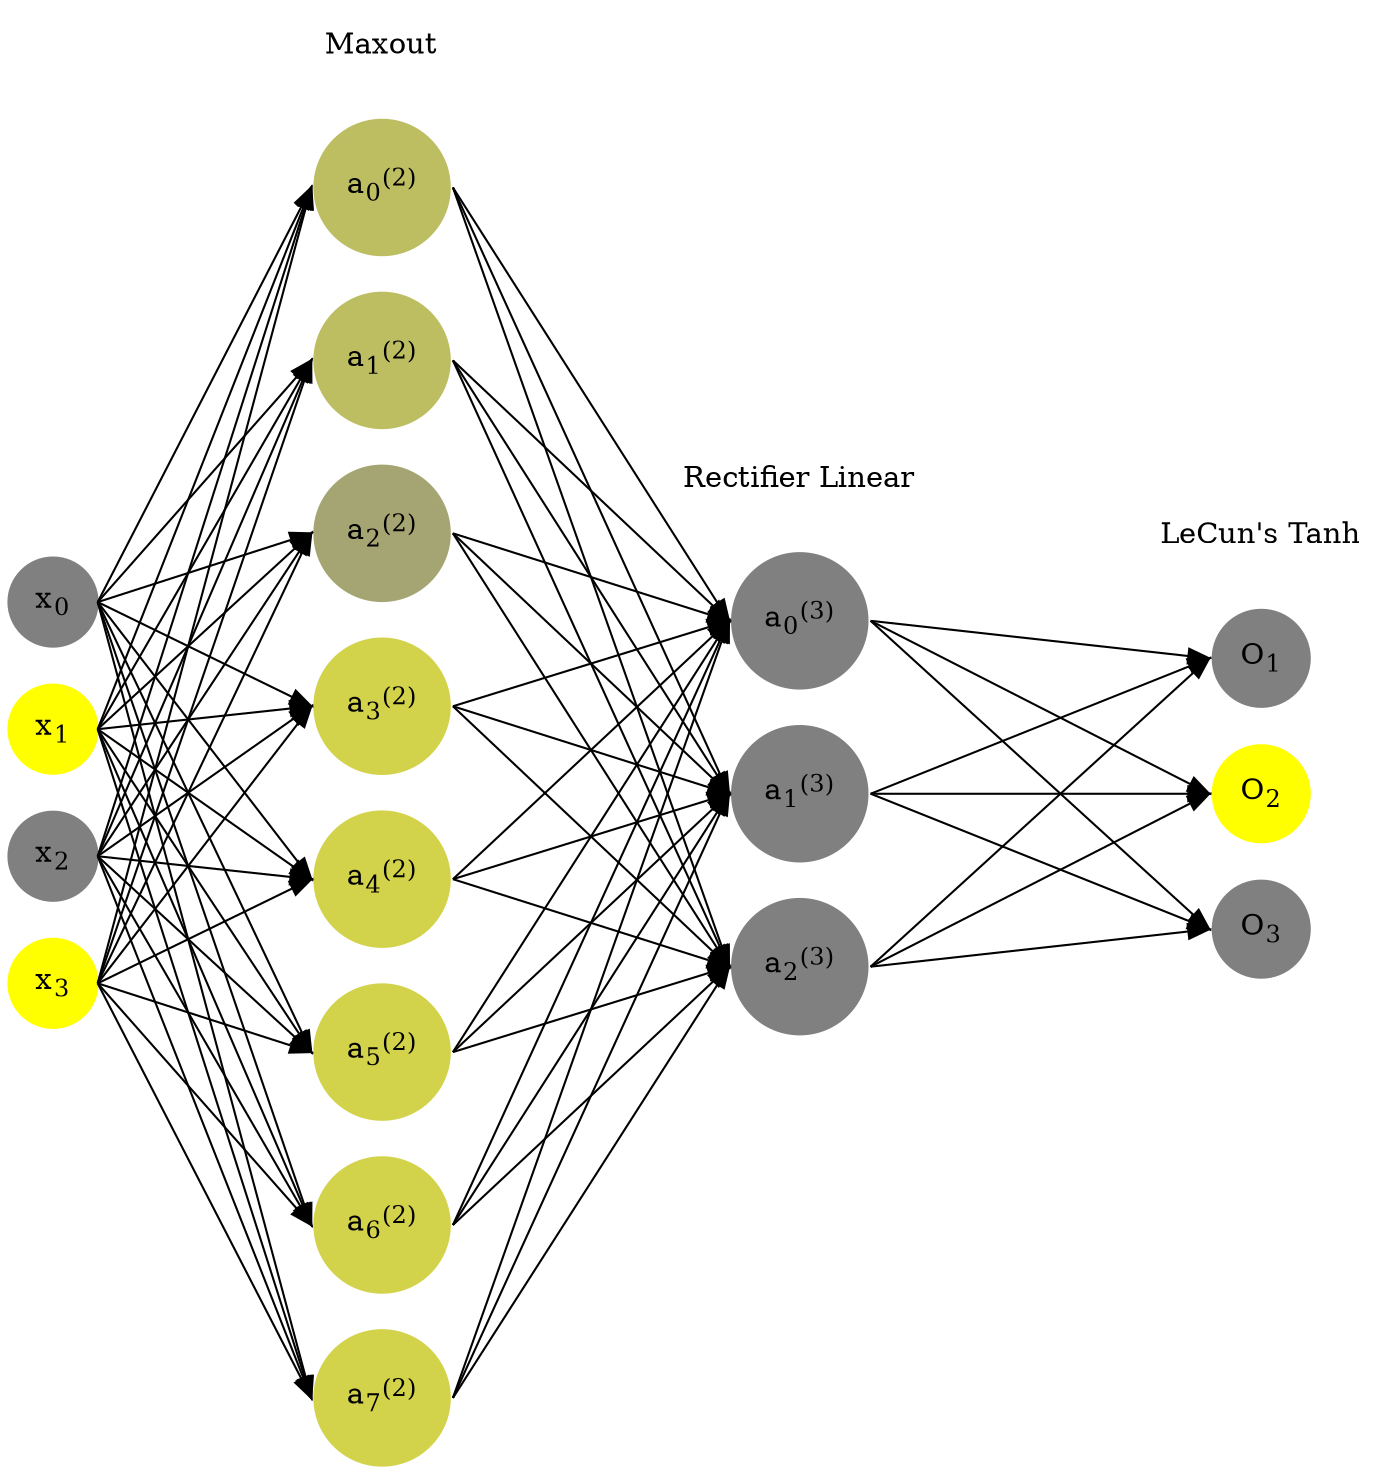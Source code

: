 digraph G {
	rankdir = LR;
	splines=false;
	edge[style=invis];
	ranksep= 1.4;
	{
	node [shape=circle, color="0.1667, 0.0, 0.5", style=filled, fillcolor="0.1667, 0.0, 0.5"];
	x0 [label=<x<sub>0</sub>>];
	}
	{
	node [shape=circle, color="0.1667, 1.0, 1.0", style=filled, fillcolor="0.1667, 1.0, 1.0"];
	x1 [label=<x<sub>1</sub>>];
	}
	{
	node [shape=circle, color="0.1667, 0.0, 0.5", style=filled, fillcolor="0.1667, 0.0, 0.5"];
	x2 [label=<x<sub>2</sub>>];
	}
	{
	node [shape=circle, color="0.1667, 1.0, 1.0", style=filled, fillcolor="0.1667, 1.0, 1.0"];
	x3 [label=<x<sub>3</sub>>];
	}
	{
	node [shape=circle, color="0.1667, 0.477051, 0.738526", style=filled, fillcolor="0.1667, 0.477051, 0.738526"];
	a02 [label=<a<sub>0</sub><sup>(2)</sup>>];
	}
	{
	node [shape=circle, color="0.1667, 0.477051, 0.738526", style=filled, fillcolor="0.1667, 0.477051, 0.738526"];
	a12 [label=<a<sub>1</sub><sup>(2)</sup>>];
	}
	{
	node [shape=circle, color="0.1667, 0.296794, 0.648397", style=filled, fillcolor="0.1667, 0.296794, 0.648397"];
	a22 [label=<a<sub>2</sub><sup>(2)</sup>>];
	}
	{
	node [shape=circle, color="0.1667, 0.642068, 0.821034", style=filled, fillcolor="0.1667, 0.642068, 0.821034"];
	a32 [label=<a<sub>3</sub><sup>(2)</sup>>];
	}
	{
	node [shape=circle, color="0.1667, 0.642068, 0.821034", style=filled, fillcolor="0.1667, 0.642068, 0.821034"];
	a42 [label=<a<sub>4</sub><sup>(2)</sup>>];
	}
	{
	node [shape=circle, color="0.1667, 0.642068, 0.821034", style=filled, fillcolor="0.1667, 0.642068, 0.821034"];
	a52 [label=<a<sub>5</sub><sup>(2)</sup>>];
	}
	{
	node [shape=circle, color="0.1667, 0.642068, 0.821034", style=filled, fillcolor="0.1667, 0.642068, 0.821034"];
	a62 [label=<a<sub>6</sub><sup>(2)</sup>>];
	}
	{
	node [shape=circle, color="0.1667, 0.642068, 0.821034", style=filled, fillcolor="0.1667, 0.642068, 0.821034"];
	a72 [label=<a<sub>7</sub><sup>(2)</sup>>];
	}
	{
	node [shape=circle, color="0.1667, 0.000000, 0.500000", style=filled, fillcolor="0.1667, 0.000000, 0.500000"];
	a03 [label=<a<sub>0</sub><sup>(3)</sup>>];
	}
	{
	node [shape=circle, color="0.1667, 0.000000, 0.500000", style=filled, fillcolor="0.1667, 0.000000, 0.500000"];
	a13 [label=<a<sub>1</sub><sup>(3)</sup>>];
	}
	{
	node [shape=circle, color="0.1667, 0.000000, 0.500000", style=filled, fillcolor="0.1667, 0.000000, 0.500000"];
	a23 [label=<a<sub>2</sub><sup>(3)</sup>>];
	}
	{
	node [shape=circle, color="0.1667, 0.0, 0.5", style=filled, fillcolor="0.1667, 0.0, 0.5"];
	O1 [label=<O<sub>1</sub>>];
	}
	{
	node [shape=circle, color="0.1667, 1.0, 1.0", style=filled, fillcolor="0.1667, 1.0, 1.0"];
	O2 [label=<O<sub>2</sub>>];
	}
	{
	node [shape=circle, color="0.1667, 0.0, 0.5", style=filled, fillcolor="0.1667, 0.0, 0.5"];
	O3 [label=<O<sub>3</sub>>];
	}
	{
	rank=same;
	x0->x1->x2->x3;
	}
	{
	rank=same;
	a02->a12->a22->a32->a42->a52->a62->a72;
	}
	{
	rank=same;
	a03->a13->a23;
	}
	{
	rank=same;
	O1->O2->O3;
	}
	l1 [shape=plaintext,label="Maxout"];
	l1->a02;
	{rank=same; l1;a02};
	l2 [shape=plaintext,label="Rectifier Linear"];
	l2->a03;
	{rank=same; l2;a03};
	l3 [shape=plaintext,label="LeCun's Tanh"];
	l3->O1;
	{rank=same; l3;O1};
edge[style=solid, tailport=e, headport=w];
	{x0;x1;x2;x3} -> {a02;a12;a22;a32;a42;a52;a62;a72};
	{a02;a12;a22;a32;a42;a52;a62;a72} -> {a03;a13;a23};
	{a03;a13;a23} -> {O1,O2,O3};
}
